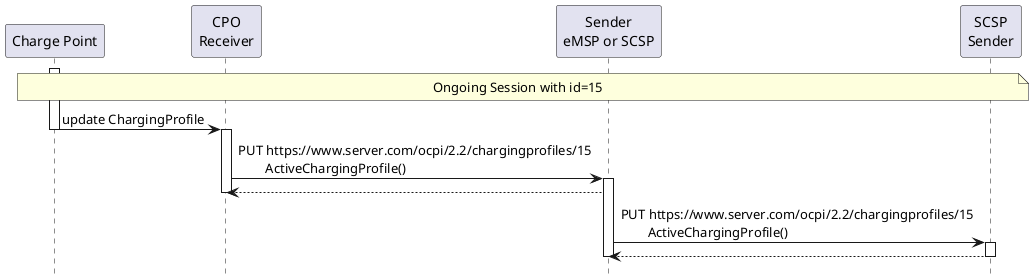 @startuml
hide footbox

participant "Charge Point" as CP
participant "CPO\nReceiver" as CPO
participant "Sender\neMSP or SCSP" as eMSP
participant "SCSP\nSender" as SCSP

NOTE over SCSP, CP: Ongoing Session with id=15

activate CP
CP   ->  CPO:  update ChargingProfile
deactivate CP
activate CPO
CPO  ->  eMSP: PUT https://www.server.com/ocpi/2.2/chargingprofiles/15\n        ActiveChargingProfile()
activate eMSP
eMSP --> CPO
deactivate CPO
eMSP  ->  SCSP: PUT https://www.server.com/ocpi/2.2/chargingprofiles/15\n        ActiveChargingProfile()
activate SCSP
SCSP --> eMSP
deactivate eMSP
deactivate SCSP

@enduml
